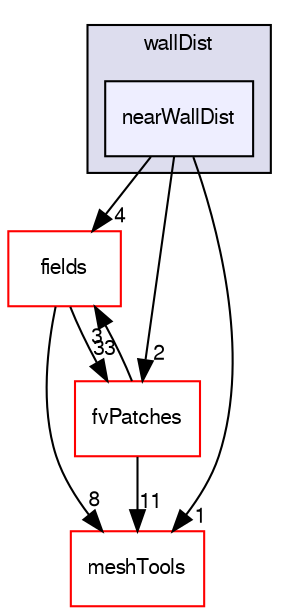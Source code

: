 digraph "src/finiteVolume/fvMesh/wallDist/nearWallDist" {
  bgcolor=transparent;
  compound=true
  node [ fontsize="10", fontname="FreeSans"];
  edge [ labelfontsize="10", labelfontname="FreeSans"];
  subgraph clusterdir_8b2058fecce8beb3c5dcc5bc9fca7b03 {
    graph [ bgcolor="#ddddee", pencolor="black", label="wallDist" fontname="FreeSans", fontsize="10", URL="dir_8b2058fecce8beb3c5dcc5bc9fca7b03.html"]
  dir_83a93796d297d1f2cc1c77ad54201a6e [shape=box, label="nearWallDist", style="filled", fillcolor="#eeeeff", pencolor="black", URL="dir_83a93796d297d1f2cc1c77ad54201a6e.html"];
  }
  dir_25ab4a83a983f7bb7a38b7f63bb141b7 [shape=box label="fields" color="red" URL="dir_25ab4a83a983f7bb7a38b7f63bb141b7.html"];
  dir_ae30ad0bef50cf391b24c614251bb9fd [shape=box label="meshTools" color="red" URL="dir_ae30ad0bef50cf391b24c614251bb9fd.html"];
  dir_b630ab9569e31ffb9b2cc4747c3085db [shape=box label="fvPatches" color="red" URL="dir_b630ab9569e31ffb9b2cc4747c3085db.html"];
  dir_25ab4a83a983f7bb7a38b7f63bb141b7->dir_ae30ad0bef50cf391b24c614251bb9fd [headlabel="8", labeldistance=1.5 headhref="dir_000763_001560.html"];
  dir_25ab4a83a983f7bb7a38b7f63bb141b7->dir_b630ab9569e31ffb9b2cc4747c3085db [headlabel="33", labeldistance=1.5 headhref="dir_000763_000959.html"];
  dir_83a93796d297d1f2cc1c77ad54201a6e->dir_25ab4a83a983f7bb7a38b7f63bb141b7 [headlabel="4", labeldistance=1.5 headhref="dir_000982_000763.html"];
  dir_83a93796d297d1f2cc1c77ad54201a6e->dir_ae30ad0bef50cf391b24c614251bb9fd [headlabel="1", labeldistance=1.5 headhref="dir_000982_001560.html"];
  dir_83a93796d297d1f2cc1c77ad54201a6e->dir_b630ab9569e31ffb9b2cc4747c3085db [headlabel="2", labeldistance=1.5 headhref="dir_000982_000959.html"];
  dir_b630ab9569e31ffb9b2cc4747c3085db->dir_25ab4a83a983f7bb7a38b7f63bb141b7 [headlabel="3", labeldistance=1.5 headhref="dir_000959_000763.html"];
  dir_b630ab9569e31ffb9b2cc4747c3085db->dir_ae30ad0bef50cf391b24c614251bb9fd [headlabel="11", labeldistance=1.5 headhref="dir_000959_001560.html"];
}
